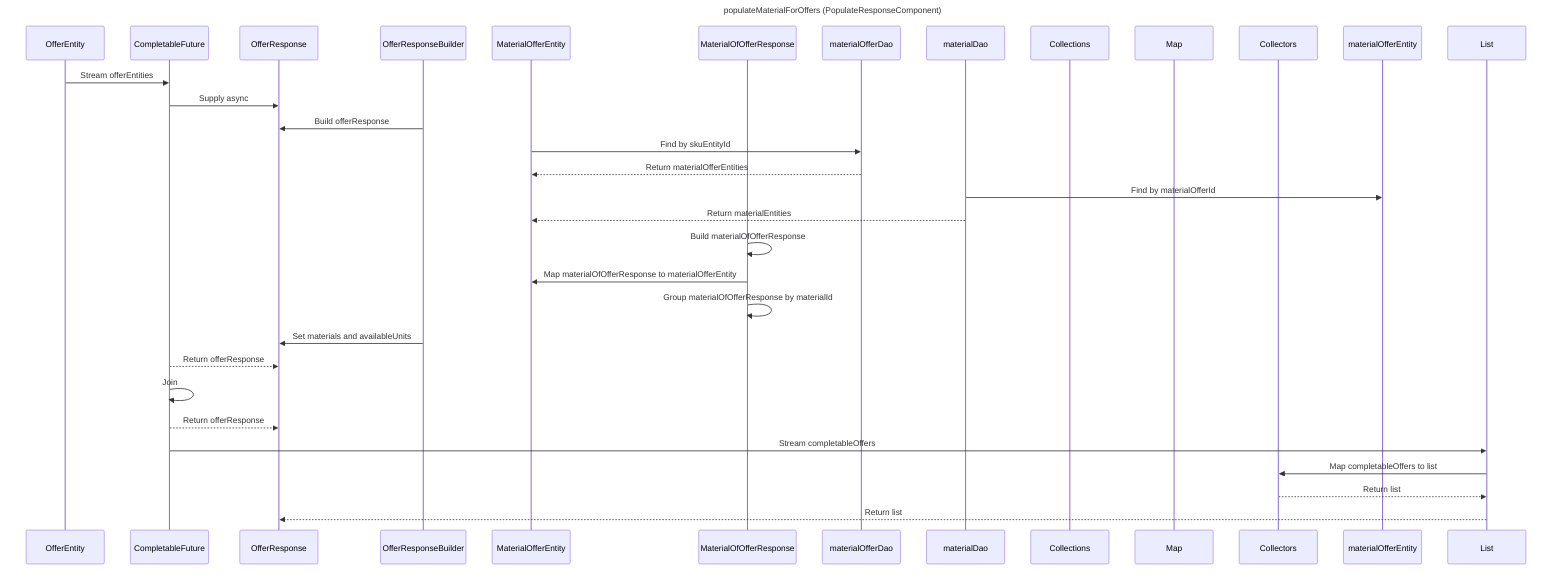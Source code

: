 ---
title: populateMaterialForOffers (PopulateResponseComponent)
---

sequenceDiagram
    participant OfferEntity
    participant CompletableFuture
    participant OfferResponse
    participant OfferResponseBuilder
    participant MaterialOfferEntity
    participant MaterialOfOfferResponse
    participant materialOfferDao
    participant materialDao
    participant Collections
    participant Map
    participant Collectors

    OfferEntity->>CompletableFuture: Stream offerEntities
    CompletableFuture->>OfferResponse: Supply async
    OfferResponseBuilder->>OfferResponse: Build offerResponse
    MaterialOfferEntity->>materialOfferDao: Find by skuEntityId
    materialOfferDao-->>MaterialOfferEntity: Return materialOfferEntities
    materialDao->>materialOfferEntity: Find by materialOfferId
    materialDao-->>MaterialOfferEntity: Return materialEntities
    MaterialOfOfferResponse->>MaterialOfOfferResponse: Build materialOfOfferResponse
    MaterialOfOfferResponse->>MaterialOfferEntity: Map materialOfOfferResponse to materialOfferEntity
    MaterialOfOfferResponse->>MaterialOfOfferResponse: Group materialOfOfferResponse by materialId
    OfferResponseBuilder->>OfferResponse: Set materials and availableUnits
    CompletableFuture-->>OfferResponse: Return offerResponse
    CompletableFuture->>CompletableFuture: Join
    CompletableFuture-->>OfferResponse: Return offerResponse
    CompletableFuture->>List: Stream completableOffers
    List->>Collectors: Map completableOffers to list
    Collectors-->>List: Return list
    List-->>OfferResponse: Return list